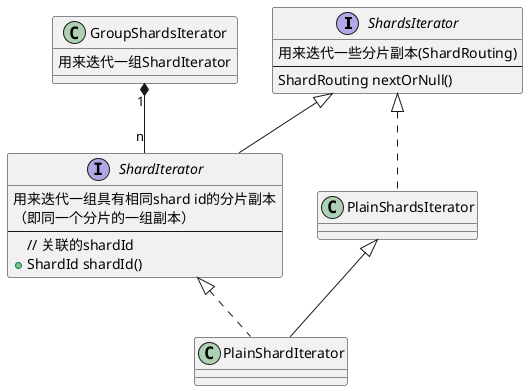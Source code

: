 @startuml

interface ShardsIterator{
    用来迭代一些分片副本(ShardRouting)
    ---
    ShardRouting nextOrNull()
}

interface ShardIterator extends ShardsIterator{
    用来迭代一组具有相同shard id的分片副本
    （即同一个分片的一组副本）
    ---
    // 关联的shardId
    +ShardId shardId()
}

class PlainShardsIterator implements ShardsIterator{
}

class PlainShardIterator extends PlainShardsIterator implements ShardIterator{
}

class GroupShardsIterator{
    用来迭代一组ShardIterator
}

GroupShardsIterator "1" *-- "n" ShardIterator

@enduml